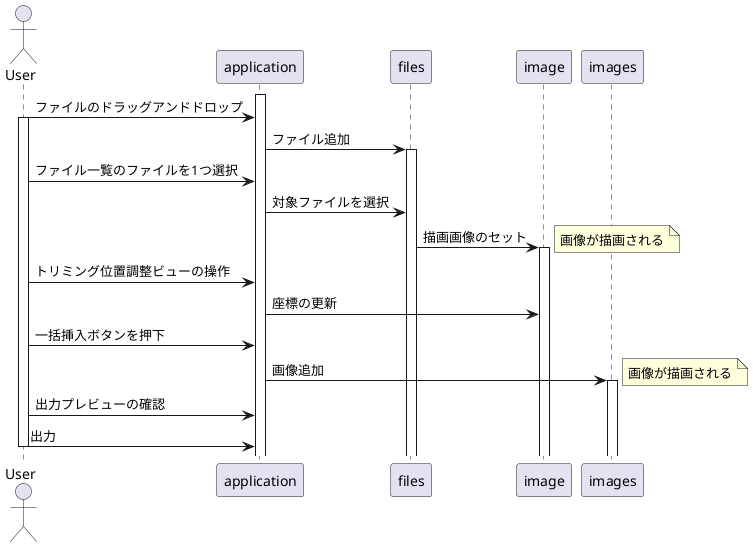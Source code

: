 @startuml

actor User as user
participant application as app
participant files as f
participant image as i
participant images as ii

activate app
user -> app : ファイルのドラッグアンドドロップ
activate user
app -> f : ファイル追加
activate f
user -> app : ファイル一覧のファイルを1つ選択
app -> f : 対象ファイルを選択
f -> i : 描画画像のセット
activate i
note right
  画像が描画される
end note
user -> app : トリミング位置調整ビューの操作
app -> i : 座標の更新
user -> app : 一括挿入ボタンを押下
app -> ii : 画像追加
activate ii
note right
  画像が描画される
end note
user -> app : 出力プレビューの確認
user -> app : 出力
deactivate user

@enduml
